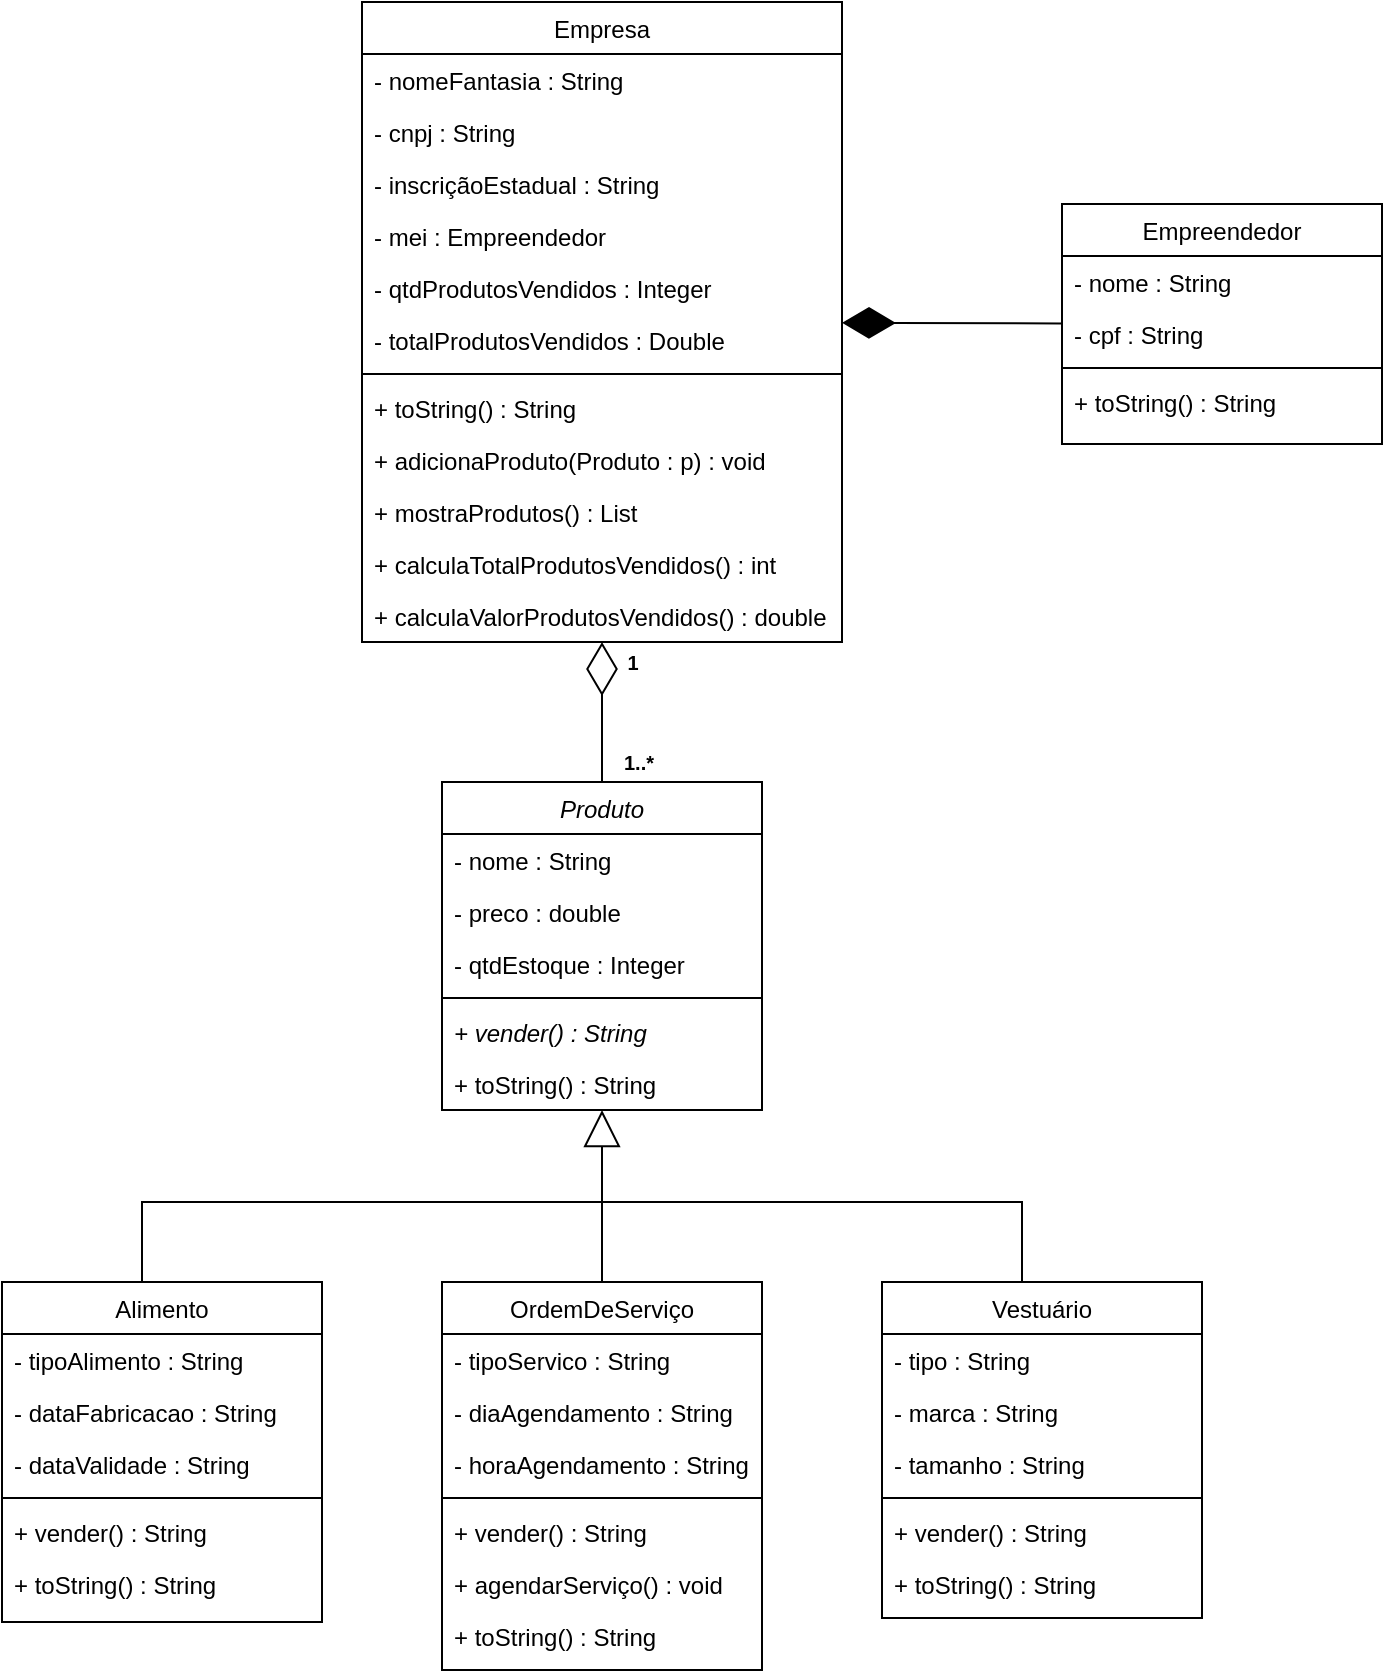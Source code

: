 <mxfile version="16.5.1" type="device"><diagram id="C5RBs43oDa-KdzZeNtuy" name="UML"><mxGraphModel dx="1566" dy="1141" grid="0" gridSize="10" guides="0" tooltips="0" connect="0" arrows="0" fold="1" page="0" pageScale="1" pageWidth="827" pageHeight="1169" background="none" math="0" shadow="0"><root><mxCell id="WIyWlLk6GJQsqaUBKTNV-0"/><mxCell id="WIyWlLk6GJQsqaUBKTNV-1" parent="WIyWlLk6GJQsqaUBKTNV-0"/><mxCell id="zkfFHV4jXpPFQw0GAbJ--0" value="Produto" style="swimlane;fontStyle=2;align=center;verticalAlign=top;childLayout=stackLayout;horizontal=1;startSize=26;horizontalStack=0;resizeParent=1;resizeLast=0;collapsible=1;marginBottom=0;rounded=0;shadow=0;strokeWidth=1;" parent="WIyWlLk6GJQsqaUBKTNV-1" vertex="1"><mxGeometry x="370" y="270" width="160" height="164" as="geometry"><mxRectangle x="230" y="140" width="160" height="26" as="alternateBounds"/></mxGeometry></mxCell><mxCell id="zkfFHV4jXpPFQw0GAbJ--1" value="- nome : String" style="text;align=left;verticalAlign=top;spacingLeft=4;spacingRight=4;overflow=hidden;rotatable=0;points=[[0,0.5],[1,0.5]];portConstraint=eastwest;" parent="zkfFHV4jXpPFQw0GAbJ--0" vertex="1"><mxGeometry y="26" width="160" height="26" as="geometry"/></mxCell><mxCell id="zkfFHV4jXpPFQw0GAbJ--2" value="- preco : double" style="text;align=left;verticalAlign=top;spacingLeft=4;spacingRight=4;overflow=hidden;rotatable=0;points=[[0,0.5],[1,0.5]];portConstraint=eastwest;rounded=0;shadow=0;html=0;" parent="zkfFHV4jXpPFQw0GAbJ--0" vertex="1"><mxGeometry y="52" width="160" height="26" as="geometry"/></mxCell><mxCell id="hxQ1O0fsuTuE8obJYea_-57" value="- qtdEstoque : Integer" style="text;align=left;verticalAlign=top;spacingLeft=4;spacingRight=4;overflow=hidden;rotatable=0;points=[[0,0.5],[1,0.5]];portConstraint=eastwest;rounded=0;shadow=0;html=0;" parent="zkfFHV4jXpPFQw0GAbJ--0" vertex="1"><mxGeometry y="78" width="160" height="26" as="geometry"/></mxCell><mxCell id="zkfFHV4jXpPFQw0GAbJ--4" value="" style="line;html=1;strokeWidth=1;align=left;verticalAlign=middle;spacingTop=-1;spacingLeft=3;spacingRight=3;rotatable=0;labelPosition=right;points=[];portConstraint=eastwest;" parent="zkfFHV4jXpPFQw0GAbJ--0" vertex="1"><mxGeometry y="104" width="160" height="8" as="geometry"/></mxCell><mxCell id="hxQ1O0fsuTuE8obJYea_-59" value="+ vender() : String" style="text;align=left;verticalAlign=top;spacingLeft=4;spacingRight=4;overflow=hidden;rotatable=0;points=[[0,0.5],[1,0.5]];portConstraint=eastwest;fontStyle=2" parent="zkfFHV4jXpPFQw0GAbJ--0" vertex="1"><mxGeometry y="112" width="160" height="26" as="geometry"/></mxCell><mxCell id="zkfFHV4jXpPFQw0GAbJ--5" value="+ toString() : String" style="text;align=left;verticalAlign=top;spacingLeft=4;spacingRight=4;overflow=hidden;rotatable=0;points=[[0,0.5],[1,0.5]];portConstraint=eastwest;fontStyle=0" parent="zkfFHV4jXpPFQw0GAbJ--0" vertex="1"><mxGeometry y="138" width="160" height="26" as="geometry"/></mxCell><mxCell id="zkfFHV4jXpPFQw0GAbJ--6" value="Alimento" style="swimlane;fontStyle=0;align=center;verticalAlign=top;childLayout=stackLayout;horizontal=1;startSize=26;horizontalStack=0;resizeParent=1;resizeLast=0;collapsible=1;marginBottom=0;rounded=0;shadow=0;strokeWidth=1;" parent="WIyWlLk6GJQsqaUBKTNV-1" vertex="1"><mxGeometry x="150" y="520" width="160" height="170" as="geometry"><mxRectangle x="120" y="460" width="160" height="26" as="alternateBounds"/></mxGeometry></mxCell><mxCell id="hxQ1O0fsuTuE8obJYea_-58" value="- tipoAlimento : String" style="text;align=left;verticalAlign=top;spacingLeft=4;spacingRight=4;overflow=hidden;rotatable=0;points=[[0,0.5],[1,0.5]];portConstraint=eastwest;rounded=0;shadow=0;html=0;" parent="zkfFHV4jXpPFQw0GAbJ--6" vertex="1"><mxGeometry y="26" width="160" height="26" as="geometry"/></mxCell><mxCell id="zkfFHV4jXpPFQw0GAbJ--8" value="- dataFabricacao : String" style="text;align=left;verticalAlign=top;spacingLeft=4;spacingRight=4;overflow=hidden;rotatable=0;points=[[0,0.5],[1,0.5]];portConstraint=eastwest;rounded=0;shadow=0;html=0;" parent="zkfFHV4jXpPFQw0GAbJ--6" vertex="1"><mxGeometry y="52" width="160" height="26" as="geometry"/></mxCell><mxCell id="zkfFHV4jXpPFQw0GAbJ--7" value="- dataValidade : String" style="text;align=left;verticalAlign=top;spacingLeft=4;spacingRight=4;overflow=hidden;rotatable=0;points=[[0,0.5],[1,0.5]];portConstraint=eastwest;" parent="zkfFHV4jXpPFQw0GAbJ--6" vertex="1"><mxGeometry y="78" width="160" height="26" as="geometry"/></mxCell><mxCell id="zkfFHV4jXpPFQw0GAbJ--9" value="" style="line;html=1;strokeWidth=1;align=left;verticalAlign=middle;spacingTop=-1;spacingLeft=3;spacingRight=3;rotatable=0;labelPosition=right;points=[];portConstraint=eastwest;" parent="zkfFHV4jXpPFQw0GAbJ--6" vertex="1"><mxGeometry y="104" width="160" height="8" as="geometry"/></mxCell><mxCell id="hxQ1O0fsuTuE8obJYea_-61" value="+ vender() : String" style="text;align=left;verticalAlign=top;spacingLeft=4;spacingRight=4;overflow=hidden;rotatable=0;points=[[0,0.5],[1,0.5]];portConstraint=eastwest;" parent="zkfFHV4jXpPFQw0GAbJ--6" vertex="1"><mxGeometry y="112" width="160" height="26" as="geometry"/></mxCell><mxCell id="zkfFHV4jXpPFQw0GAbJ--11" value="+ toString() : String" style="text;align=left;verticalAlign=top;spacingLeft=4;spacingRight=4;overflow=hidden;rotatable=0;points=[[0,0.5],[1,0.5]];portConstraint=eastwest;" parent="zkfFHV4jXpPFQw0GAbJ--6" vertex="1"><mxGeometry y="138" width="160" height="26" as="geometry"/></mxCell><mxCell id="hxQ1O0fsuTuE8obJYea_-0" value="OrdemDeServiço" style="swimlane;fontStyle=0;align=center;verticalAlign=top;childLayout=stackLayout;horizontal=1;startSize=26;horizontalStack=0;resizeParent=1;resizeLast=0;collapsible=1;marginBottom=0;rounded=0;shadow=0;strokeWidth=1;" parent="WIyWlLk6GJQsqaUBKTNV-1" vertex="1"><mxGeometry x="370" y="520" width="160" height="194" as="geometry"><mxRectangle x="360" y="460" width="160" height="26" as="alternateBounds"/></mxGeometry></mxCell><mxCell id="hxQ1O0fsuTuE8obJYea_-72" value="- tipoServico : String" style="text;align=left;verticalAlign=top;spacingLeft=4;spacingRight=4;overflow=hidden;rotatable=0;points=[[0,0.5],[1,0.5]];portConstraint=eastwest;" parent="hxQ1O0fsuTuE8obJYea_-0" vertex="1"><mxGeometry y="26" width="160" height="26" as="geometry"/></mxCell><mxCell id="hxQ1O0fsuTuE8obJYea_-1" value="- diaAgendamento : String" style="text;align=left;verticalAlign=top;spacingLeft=4;spacingRight=4;overflow=hidden;rotatable=0;points=[[0,0.5],[1,0.5]];portConstraint=eastwest;" parent="hxQ1O0fsuTuE8obJYea_-0" vertex="1"><mxGeometry y="52" width="160" height="26" as="geometry"/></mxCell><mxCell id="hxQ1O0fsuTuE8obJYea_-2" value="- horaAgendamento : String" style="text;align=left;verticalAlign=top;spacingLeft=4;spacingRight=4;overflow=hidden;rotatable=0;points=[[0,0.5],[1,0.5]];portConstraint=eastwest;rounded=0;shadow=0;html=0;" parent="hxQ1O0fsuTuE8obJYea_-0" vertex="1"><mxGeometry y="78" width="160" height="26" as="geometry"/></mxCell><mxCell id="hxQ1O0fsuTuE8obJYea_-3" value="" style="line;html=1;strokeWidth=1;align=left;verticalAlign=middle;spacingTop=-1;spacingLeft=3;spacingRight=3;rotatable=0;labelPosition=right;points=[];portConstraint=eastwest;" parent="hxQ1O0fsuTuE8obJYea_-0" vertex="1"><mxGeometry y="104" width="160" height="8" as="geometry"/></mxCell><mxCell id="hxQ1O0fsuTuE8obJYea_-63" value="+ vender() : String" style="text;align=left;verticalAlign=top;spacingLeft=4;spacingRight=4;overflow=hidden;rotatable=0;points=[[0,0.5],[1,0.5]];portConstraint=eastwest;" parent="hxQ1O0fsuTuE8obJYea_-0" vertex="1"><mxGeometry y="112" width="160" height="26" as="geometry"/></mxCell><mxCell id="hxQ1O0fsuTuE8obJYea_-60" value="+ agendarServiço() : void" style="text;align=left;verticalAlign=top;spacingLeft=4;spacingRight=4;overflow=hidden;rotatable=0;points=[[0,0.5],[1,0.5]];portConstraint=eastwest;" parent="hxQ1O0fsuTuE8obJYea_-0" vertex="1"><mxGeometry y="138" width="160" height="26" as="geometry"/></mxCell><mxCell id="hxQ1O0fsuTuE8obJYea_-5" value="+ toString() : String" style="text;align=left;verticalAlign=top;spacingLeft=4;spacingRight=4;overflow=hidden;rotatable=0;points=[[0,0.5],[1,0.5]];portConstraint=eastwest;" parent="hxQ1O0fsuTuE8obJYea_-0" vertex="1"><mxGeometry y="164" width="160" height="26" as="geometry"/></mxCell><mxCell id="hxQ1O0fsuTuE8obJYea_-11" value="Vestuário" style="swimlane;fontStyle=0;align=center;verticalAlign=top;childLayout=stackLayout;horizontal=1;startSize=26;horizontalStack=0;resizeParent=1;resizeLast=0;collapsible=1;marginBottom=0;rounded=0;shadow=0;strokeWidth=1;" parent="WIyWlLk6GJQsqaUBKTNV-1" vertex="1"><mxGeometry x="590" y="520" width="160" height="168" as="geometry"><mxRectangle x="130" y="380" width="160" height="26" as="alternateBounds"/></mxGeometry></mxCell><mxCell id="hxQ1O0fsuTuE8obJYea_-12" value="- tipo : String" style="text;align=left;verticalAlign=top;spacingLeft=4;spacingRight=4;overflow=hidden;rotatable=0;points=[[0,0.5],[1,0.5]];portConstraint=eastwest;" parent="hxQ1O0fsuTuE8obJYea_-11" vertex="1"><mxGeometry y="26" width="160" height="26" as="geometry"/></mxCell><mxCell id="hxQ1O0fsuTuE8obJYea_-13" value="- marca : String" style="text;align=left;verticalAlign=top;spacingLeft=4;spacingRight=4;overflow=hidden;rotatable=0;points=[[0,0.5],[1,0.5]];portConstraint=eastwest;rounded=0;shadow=0;html=0;" parent="hxQ1O0fsuTuE8obJYea_-11" vertex="1"><mxGeometry y="52" width="160" height="26" as="geometry"/></mxCell><mxCell id="hxQ1O0fsuTuE8obJYea_-64" value="- tamanho : String" style="text;align=left;verticalAlign=top;spacingLeft=4;spacingRight=4;overflow=hidden;rotatable=0;points=[[0,0.5],[1,0.5]];portConstraint=eastwest;rounded=0;shadow=0;html=0;" parent="hxQ1O0fsuTuE8obJYea_-11" vertex="1"><mxGeometry y="78" width="160" height="26" as="geometry"/></mxCell><mxCell id="hxQ1O0fsuTuE8obJYea_-14" value="" style="line;html=1;strokeWidth=1;align=left;verticalAlign=middle;spacingTop=-1;spacingLeft=3;spacingRight=3;rotatable=0;labelPosition=right;points=[];portConstraint=eastwest;" parent="hxQ1O0fsuTuE8obJYea_-11" vertex="1"><mxGeometry y="104" width="160" height="8" as="geometry"/></mxCell><mxCell id="hxQ1O0fsuTuE8obJYea_-62" value="+ vender() : String" style="text;align=left;verticalAlign=top;spacingLeft=4;spacingRight=4;overflow=hidden;rotatable=0;points=[[0,0.5],[1,0.5]];portConstraint=eastwest;" parent="hxQ1O0fsuTuE8obJYea_-11" vertex="1"><mxGeometry y="112" width="160" height="26" as="geometry"/></mxCell><mxCell id="hxQ1O0fsuTuE8obJYea_-16" value="+ toString() : String" style="text;align=left;verticalAlign=top;spacingLeft=4;spacingRight=4;overflow=hidden;rotatable=0;points=[[0,0.5],[1,0.5]];portConstraint=eastwest;" parent="hxQ1O0fsuTuE8obJYea_-11" vertex="1"><mxGeometry y="138" width="160" height="26" as="geometry"/></mxCell><mxCell id="hxQ1O0fsuTuE8obJYea_-30" value="Empresa" style="swimlane;fontStyle=0;align=center;verticalAlign=top;childLayout=stackLayout;horizontal=1;startSize=26;horizontalStack=0;resizeParent=1;resizeLast=0;collapsible=1;marginBottom=0;rounded=0;shadow=0;strokeWidth=1;" parent="WIyWlLk6GJQsqaUBKTNV-1" vertex="1"><mxGeometry x="330" y="-120" width="240" height="320" as="geometry"><mxRectangle x="360" y="32" width="160" height="26" as="alternateBounds"/></mxGeometry></mxCell><mxCell id="hxQ1O0fsuTuE8obJYea_-31" value="- nomeFantasia : String" style="text;align=left;verticalAlign=top;spacingLeft=4;spacingRight=4;overflow=hidden;rotatable=0;points=[[0,0.5],[1,0.5]];portConstraint=eastwest;" parent="hxQ1O0fsuTuE8obJYea_-30" vertex="1"><mxGeometry y="26" width="240" height="26" as="geometry"/></mxCell><mxCell id="hxQ1O0fsuTuE8obJYea_-32" value="- cnpj : String" style="text;align=left;verticalAlign=top;spacingLeft=4;spacingRight=4;overflow=hidden;rotatable=0;points=[[0,0.5],[1,0.5]];portConstraint=eastwest;rounded=0;shadow=0;html=0;" parent="hxQ1O0fsuTuE8obJYea_-30" vertex="1"><mxGeometry y="52" width="240" height="26" as="geometry"/></mxCell><mxCell id="hxQ1O0fsuTuE8obJYea_-36" value="- inscriçãoEstadual : String" style="text;align=left;verticalAlign=top;spacingLeft=4;spacingRight=4;overflow=hidden;rotatable=0;points=[[0,0.5],[1,0.5]];portConstraint=eastwest;rounded=0;shadow=0;html=0;" parent="hxQ1O0fsuTuE8obJYea_-30" vertex="1"><mxGeometry y="78" width="240" height="26" as="geometry"/></mxCell><mxCell id="hxQ1O0fsuTuE8obJYea_-38" value="- mei : Empreendedor" style="text;align=left;verticalAlign=top;spacingLeft=4;spacingRight=4;overflow=hidden;rotatable=0;points=[[0,0.5],[1,0.5]];portConstraint=eastwest;rounded=0;shadow=0;html=0;" parent="hxQ1O0fsuTuE8obJYea_-30" vertex="1"><mxGeometry y="104" width="240" height="26" as="geometry"/></mxCell><mxCell id="cFsHw2vgFMco-fejrTSW-2" value="- qtdProdutosVendidos : Integer" style="text;align=left;verticalAlign=top;spacingLeft=4;spacingRight=4;overflow=hidden;rotatable=0;points=[[0,0.5],[1,0.5]];portConstraint=eastwest;rounded=0;shadow=0;html=0;" parent="hxQ1O0fsuTuE8obJYea_-30" vertex="1"><mxGeometry y="130" width="240" height="26" as="geometry"/></mxCell><mxCell id="cFsHw2vgFMco-fejrTSW-3" value="- totalProdutosVendidos : Double" style="text;align=left;verticalAlign=top;spacingLeft=4;spacingRight=4;overflow=hidden;rotatable=0;points=[[0,0.5],[1,0.5]];portConstraint=eastwest;rounded=0;shadow=0;html=0;" parent="hxQ1O0fsuTuE8obJYea_-30" vertex="1"><mxGeometry y="156" width="240" height="26" as="geometry"/></mxCell><mxCell id="hxQ1O0fsuTuE8obJYea_-33" value="" style="line;html=1;strokeWidth=1;align=left;verticalAlign=middle;spacingTop=-1;spacingLeft=3;spacingRight=3;rotatable=0;labelPosition=right;points=[];portConstraint=eastwest;" parent="hxQ1O0fsuTuE8obJYea_-30" vertex="1"><mxGeometry y="182" width="240" height="8" as="geometry"/></mxCell><mxCell id="hxQ1O0fsuTuE8obJYea_-35" value="+ toString() : String" style="text;align=left;verticalAlign=top;spacingLeft=4;spacingRight=4;overflow=hidden;rotatable=0;points=[[0,0.5],[1,0.5]];portConstraint=eastwest;" parent="hxQ1O0fsuTuE8obJYea_-30" vertex="1"><mxGeometry y="190" width="240" height="26" as="geometry"/></mxCell><mxCell id="cFsHw2vgFMco-fejrTSW-0" value="+ adicionaProduto(Produto : p) : void" style="text;align=left;verticalAlign=top;spacingLeft=4;spacingRight=4;overflow=hidden;rotatable=0;points=[[0,0.5],[1,0.5]];portConstraint=eastwest;" parent="hxQ1O0fsuTuE8obJYea_-30" vertex="1"><mxGeometry y="216" width="240" height="26" as="geometry"/></mxCell><mxCell id="cFsHw2vgFMco-fejrTSW-1" value="+ mostraProdutos() : List" style="text;align=left;verticalAlign=top;spacingLeft=4;spacingRight=4;overflow=hidden;rotatable=0;points=[[0,0.5],[1,0.5]];portConstraint=eastwest;" parent="hxQ1O0fsuTuE8obJYea_-30" vertex="1"><mxGeometry y="242" width="240" height="26" as="geometry"/></mxCell><mxCell id="IQS5WzwmwW5eawCqzfiL-0" value="+ calculaTotalProdutosVendidos() : int" style="text;align=left;verticalAlign=top;spacingLeft=4;spacingRight=4;overflow=hidden;rotatable=0;points=[[0,0.5],[1,0.5]];portConstraint=eastwest;" parent="hxQ1O0fsuTuE8obJYea_-30" vertex="1"><mxGeometry y="268" width="240" height="26" as="geometry"/></mxCell><mxCell id="IQS5WzwmwW5eawCqzfiL-1" value="+ calculaValorProdutosVendidos() : double" style="text;align=left;verticalAlign=top;spacingLeft=4;spacingRight=4;overflow=hidden;rotatable=0;points=[[0,0.5],[1,0.5]];portConstraint=eastwest;" parent="hxQ1O0fsuTuE8obJYea_-30" vertex="1"><mxGeometry y="294" width="240" height="26" as="geometry"/></mxCell><mxCell id="hxQ1O0fsuTuE8obJYea_-37" value="" style="endArrow=diamondThin;endFill=0;endSize=24;html=1;rounded=0;" parent="WIyWlLk6GJQsqaUBKTNV-1" source="zkfFHV4jXpPFQw0GAbJ--0" target="hxQ1O0fsuTuE8obJYea_-30" edge="1"><mxGeometry width="160" relative="1" as="geometry"><mxPoint x="410" y="410" as="sourcePoint"/><mxPoint x="570" y="410" as="targetPoint"/></mxGeometry></mxCell><mxCell id="hxQ1O0fsuTuE8obJYea_-39" value="Empreendedor" style="swimlane;fontStyle=0;align=center;verticalAlign=top;childLayout=stackLayout;horizontal=1;startSize=26;horizontalStack=0;resizeParent=1;resizeLast=0;collapsible=1;marginBottom=0;rounded=0;shadow=0;strokeWidth=1;" parent="WIyWlLk6GJQsqaUBKTNV-1" vertex="1"><mxGeometry x="680" y="-19" width="160" height="120" as="geometry"><mxRectangle x="130" y="380" width="160" height="26" as="alternateBounds"/></mxGeometry></mxCell><mxCell id="hxQ1O0fsuTuE8obJYea_-40" value="- nome : String" style="text;align=left;verticalAlign=top;spacingLeft=4;spacingRight=4;overflow=hidden;rotatable=0;points=[[0,0.5],[1,0.5]];portConstraint=eastwest;" parent="hxQ1O0fsuTuE8obJYea_-39" vertex="1"><mxGeometry y="26" width="160" height="26" as="geometry"/></mxCell><mxCell id="hxQ1O0fsuTuE8obJYea_-41" value="- cpf : String" style="text;align=left;verticalAlign=top;spacingLeft=4;spacingRight=4;overflow=hidden;rotatable=0;points=[[0,0.5],[1,0.5]];portConstraint=eastwest;rounded=0;shadow=0;html=0;" parent="hxQ1O0fsuTuE8obJYea_-39" vertex="1"><mxGeometry y="52" width="160" height="26" as="geometry"/></mxCell><mxCell id="hxQ1O0fsuTuE8obJYea_-42" value="" style="line;html=1;strokeWidth=1;align=left;verticalAlign=middle;spacingTop=-1;spacingLeft=3;spacingRight=3;rotatable=0;labelPosition=right;points=[];portConstraint=eastwest;" parent="hxQ1O0fsuTuE8obJYea_-39" vertex="1"><mxGeometry y="78" width="160" height="8" as="geometry"/></mxCell><mxCell id="hxQ1O0fsuTuE8obJYea_-43" value="+ toString() : String" style="text;align=left;verticalAlign=top;spacingLeft=4;spacingRight=4;overflow=hidden;rotatable=0;points=[[0,0.5],[1,0.5]];portConstraint=eastwest;fontStyle=0" parent="hxQ1O0fsuTuE8obJYea_-39" vertex="1"><mxGeometry y="86" width="160" height="26" as="geometry"/></mxCell><mxCell id="hxQ1O0fsuTuE8obJYea_-73" value="" style="endArrow=block;endSize=16;endFill=0;html=1;rounded=0;" parent="WIyWlLk6GJQsqaUBKTNV-1" source="hxQ1O0fsuTuE8obJYea_-0" target="zkfFHV4jXpPFQw0GAbJ--5" edge="1"><mxGeometry width="160" relative="1" as="geometry"><mxPoint x="420" y="420" as="sourcePoint"/><mxPoint x="580" y="420" as="targetPoint"/></mxGeometry></mxCell><mxCell id="hxQ1O0fsuTuE8obJYea_-74" value="" style="endArrow=none;html=1;edgeStyle=orthogonalEdgeStyle;rounded=0;" parent="WIyWlLk6GJQsqaUBKTNV-1" source="zkfFHV4jXpPFQw0GAbJ--6" edge="1"><mxGeometry relative="1" as="geometry"><mxPoint x="230" y="430" as="sourcePoint"/><mxPoint x="450" y="460" as="targetPoint"/><Array as="points"><mxPoint x="220" y="480"/><mxPoint x="450" y="480"/><mxPoint x="450" y="460"/></Array></mxGeometry></mxCell><mxCell id="hxQ1O0fsuTuE8obJYea_-77" value="" style="endArrow=none;html=1;edgeStyle=orthogonalEdgeStyle;rounded=0;entryX=0.5;entryY=0;entryDx=0;entryDy=0;" parent="WIyWlLk6GJQsqaUBKTNV-1" target="hxQ1O0fsuTuE8obJYea_-11" edge="1"><mxGeometry relative="1" as="geometry"><mxPoint x="450" y="460" as="sourcePoint"/><mxPoint x="660" y="480" as="targetPoint"/><Array as="points"><mxPoint x="450" y="460"/><mxPoint x="450" y="480"/><mxPoint x="660" y="480"/><mxPoint x="660" y="520"/></Array></mxGeometry></mxCell><mxCell id="hxQ1O0fsuTuE8obJYea_-79" value="1..*" style="text;html=1;align=center;verticalAlign=middle;resizable=0;points=[];autosize=1;strokeColor=none;fillColor=none;fontSize=10;fontStyle=1" parent="WIyWlLk6GJQsqaUBKTNV-1" vertex="1"><mxGeometry x="455" y="252" width="25" height="16" as="geometry"/></mxCell><mxCell id="hxQ1O0fsuTuE8obJYea_-80" value="1" style="text;html=1;align=center;verticalAlign=middle;resizable=0;points=[];autosize=1;strokeColor=none;fillColor=none;fontSize=10;fontStyle=1" parent="WIyWlLk6GJQsqaUBKTNV-1" vertex="1"><mxGeometry x="457" y="202" width="16" height="16" as="geometry"/></mxCell><mxCell id="c9cwSSxJyLeMuByP_xfM-0" value="" style="endArrow=diamondThin;endFill=1;endSize=24;html=1;rounded=0;" parent="WIyWlLk6GJQsqaUBKTNV-1" source="hxQ1O0fsuTuE8obJYea_-39" target="hxQ1O0fsuTuE8obJYea_-30" edge="1"><mxGeometry width="160" relative="1" as="geometry"><mxPoint x="577" y="143" as="sourcePoint"/><mxPoint x="737" y="143" as="targetPoint"/></mxGeometry></mxCell></root></mxGraphModel></diagram></mxfile>